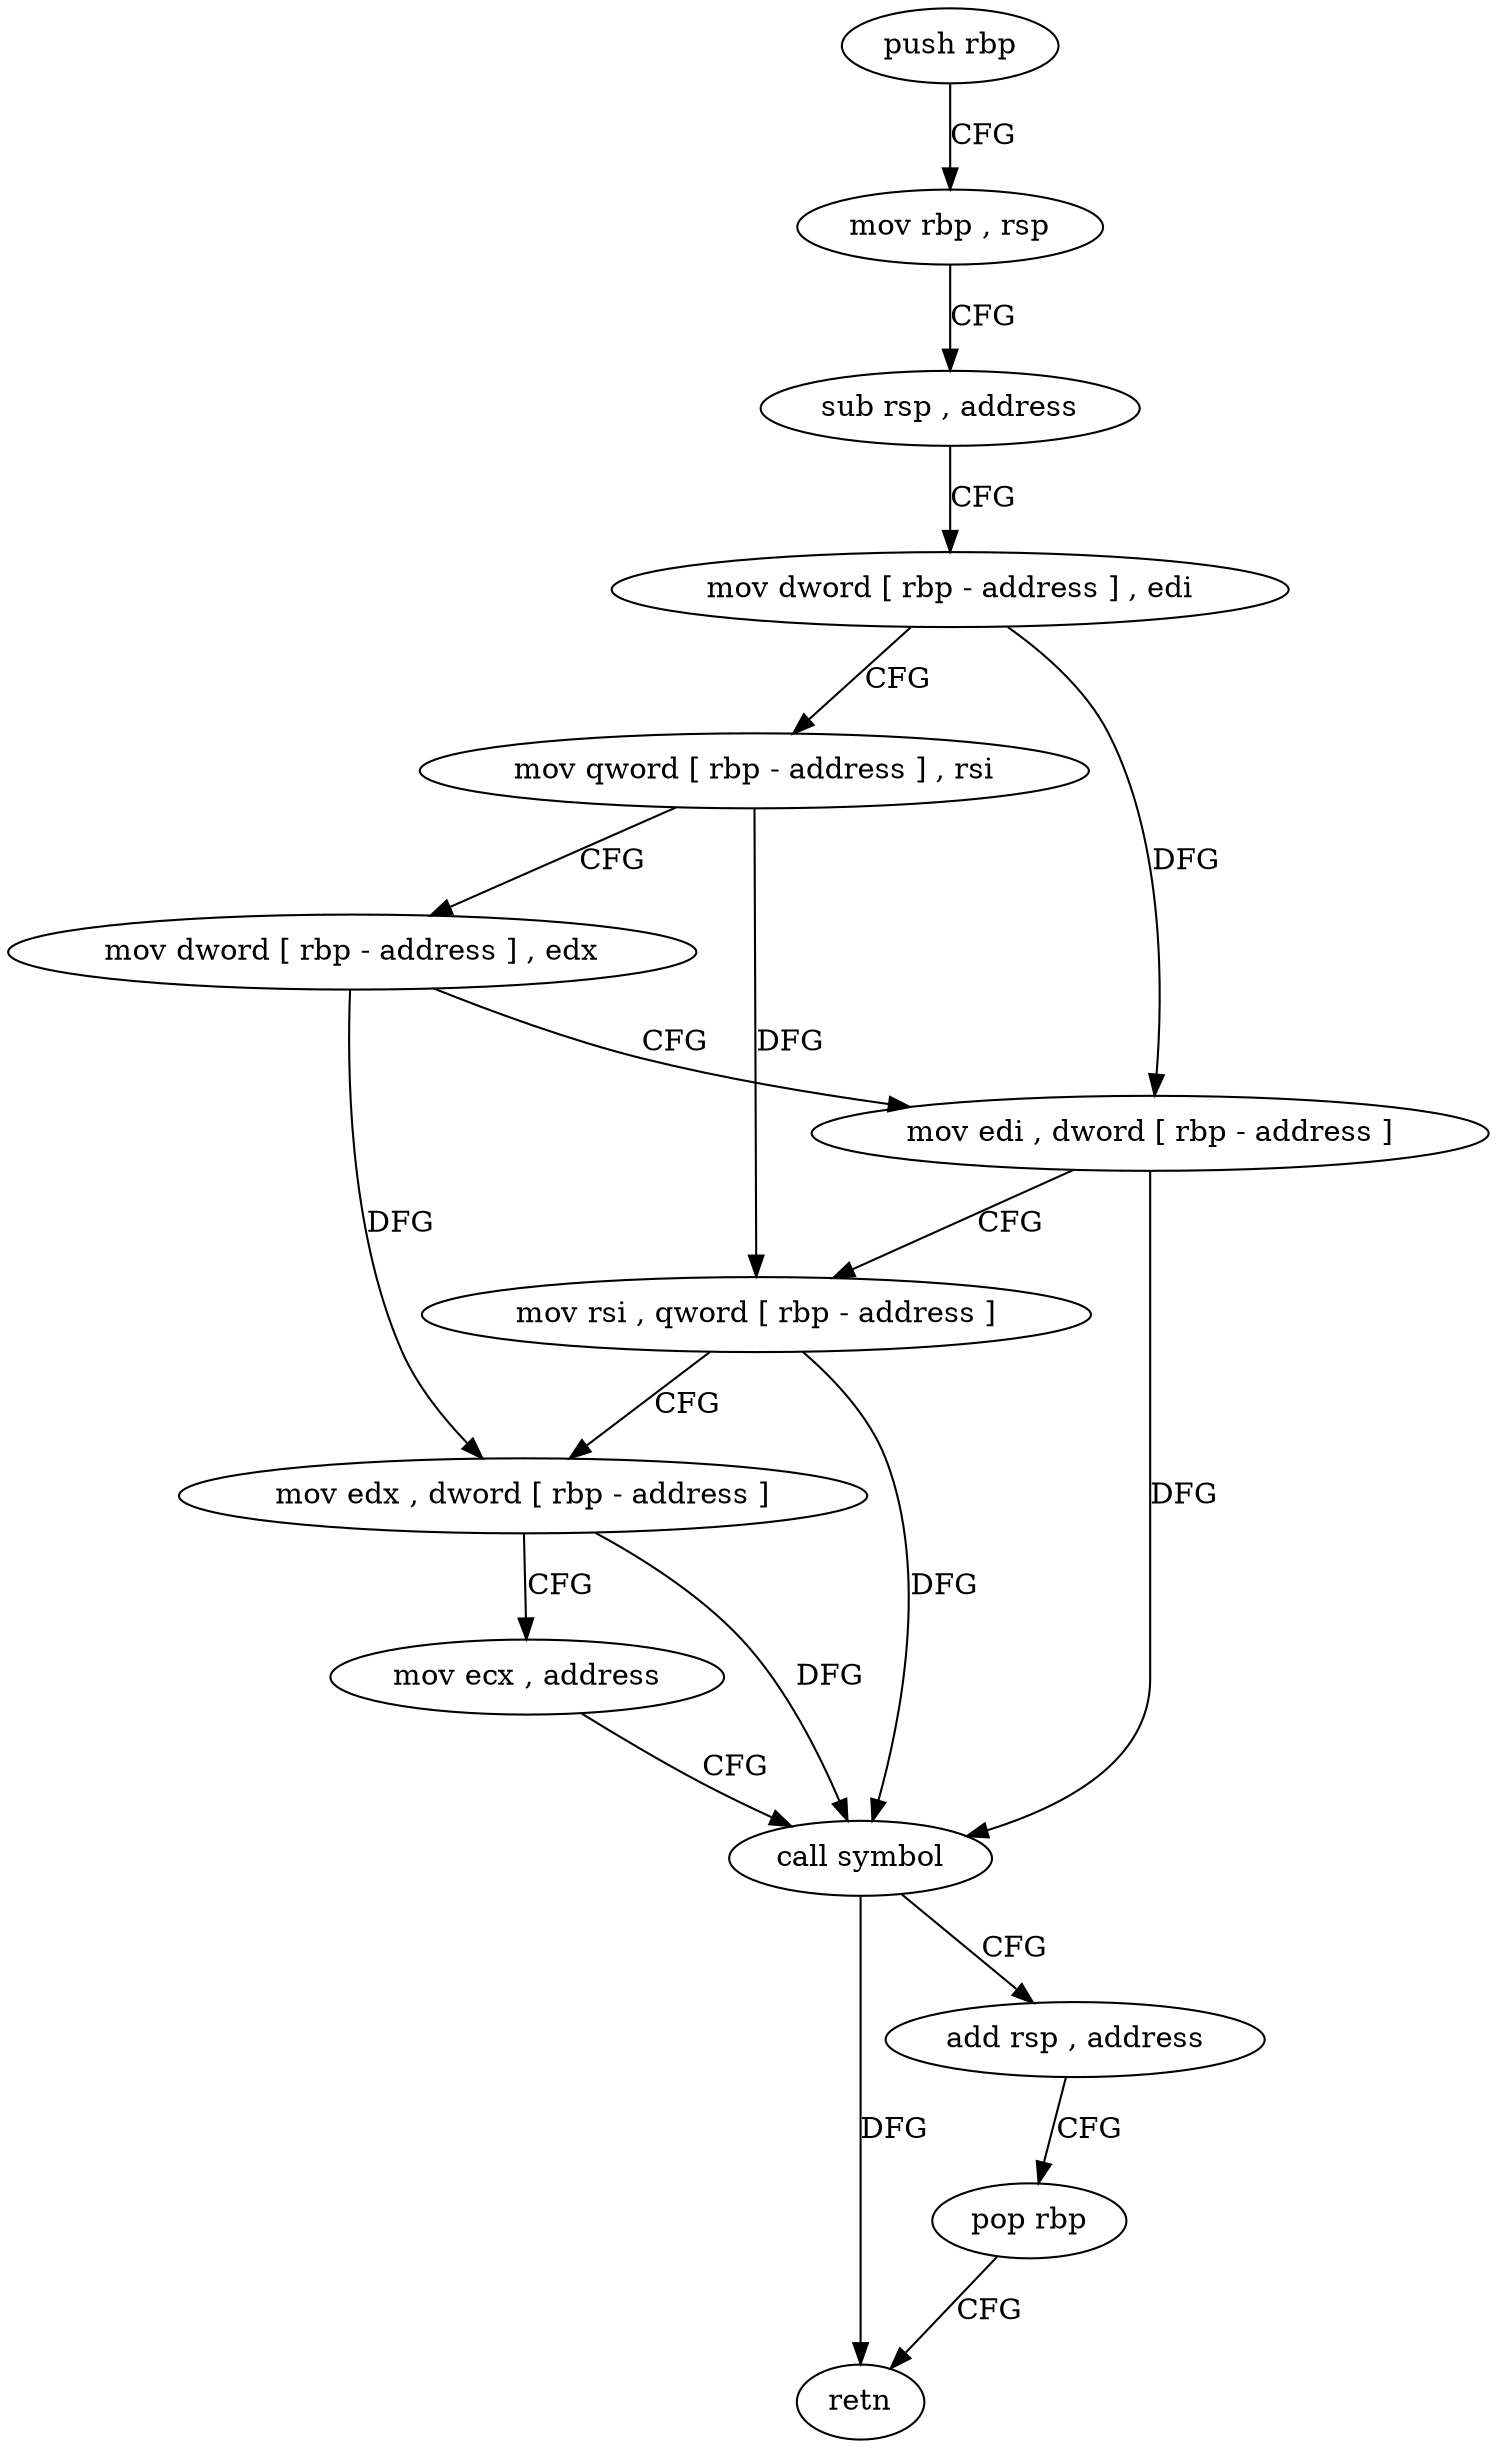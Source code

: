 digraph "func" {
"4252016" [label = "push rbp" ]
"4252017" [label = "mov rbp , rsp" ]
"4252020" [label = "sub rsp , address" ]
"4252024" [label = "mov dword [ rbp - address ] , edi" ]
"4252027" [label = "mov qword [ rbp - address ] , rsi" ]
"4252031" [label = "mov dword [ rbp - address ] , edx" ]
"4252034" [label = "mov edi , dword [ rbp - address ]" ]
"4252037" [label = "mov rsi , qword [ rbp - address ]" ]
"4252041" [label = "mov edx , dword [ rbp - address ]" ]
"4252044" [label = "mov ecx , address" ]
"4252049" [label = "call symbol" ]
"4252054" [label = "add rsp , address" ]
"4252058" [label = "pop rbp" ]
"4252059" [label = "retn" ]
"4252016" -> "4252017" [ label = "CFG" ]
"4252017" -> "4252020" [ label = "CFG" ]
"4252020" -> "4252024" [ label = "CFG" ]
"4252024" -> "4252027" [ label = "CFG" ]
"4252024" -> "4252034" [ label = "DFG" ]
"4252027" -> "4252031" [ label = "CFG" ]
"4252027" -> "4252037" [ label = "DFG" ]
"4252031" -> "4252034" [ label = "CFG" ]
"4252031" -> "4252041" [ label = "DFG" ]
"4252034" -> "4252037" [ label = "CFG" ]
"4252034" -> "4252049" [ label = "DFG" ]
"4252037" -> "4252041" [ label = "CFG" ]
"4252037" -> "4252049" [ label = "DFG" ]
"4252041" -> "4252044" [ label = "CFG" ]
"4252041" -> "4252049" [ label = "DFG" ]
"4252044" -> "4252049" [ label = "CFG" ]
"4252049" -> "4252054" [ label = "CFG" ]
"4252049" -> "4252059" [ label = "DFG" ]
"4252054" -> "4252058" [ label = "CFG" ]
"4252058" -> "4252059" [ label = "CFG" ]
}
